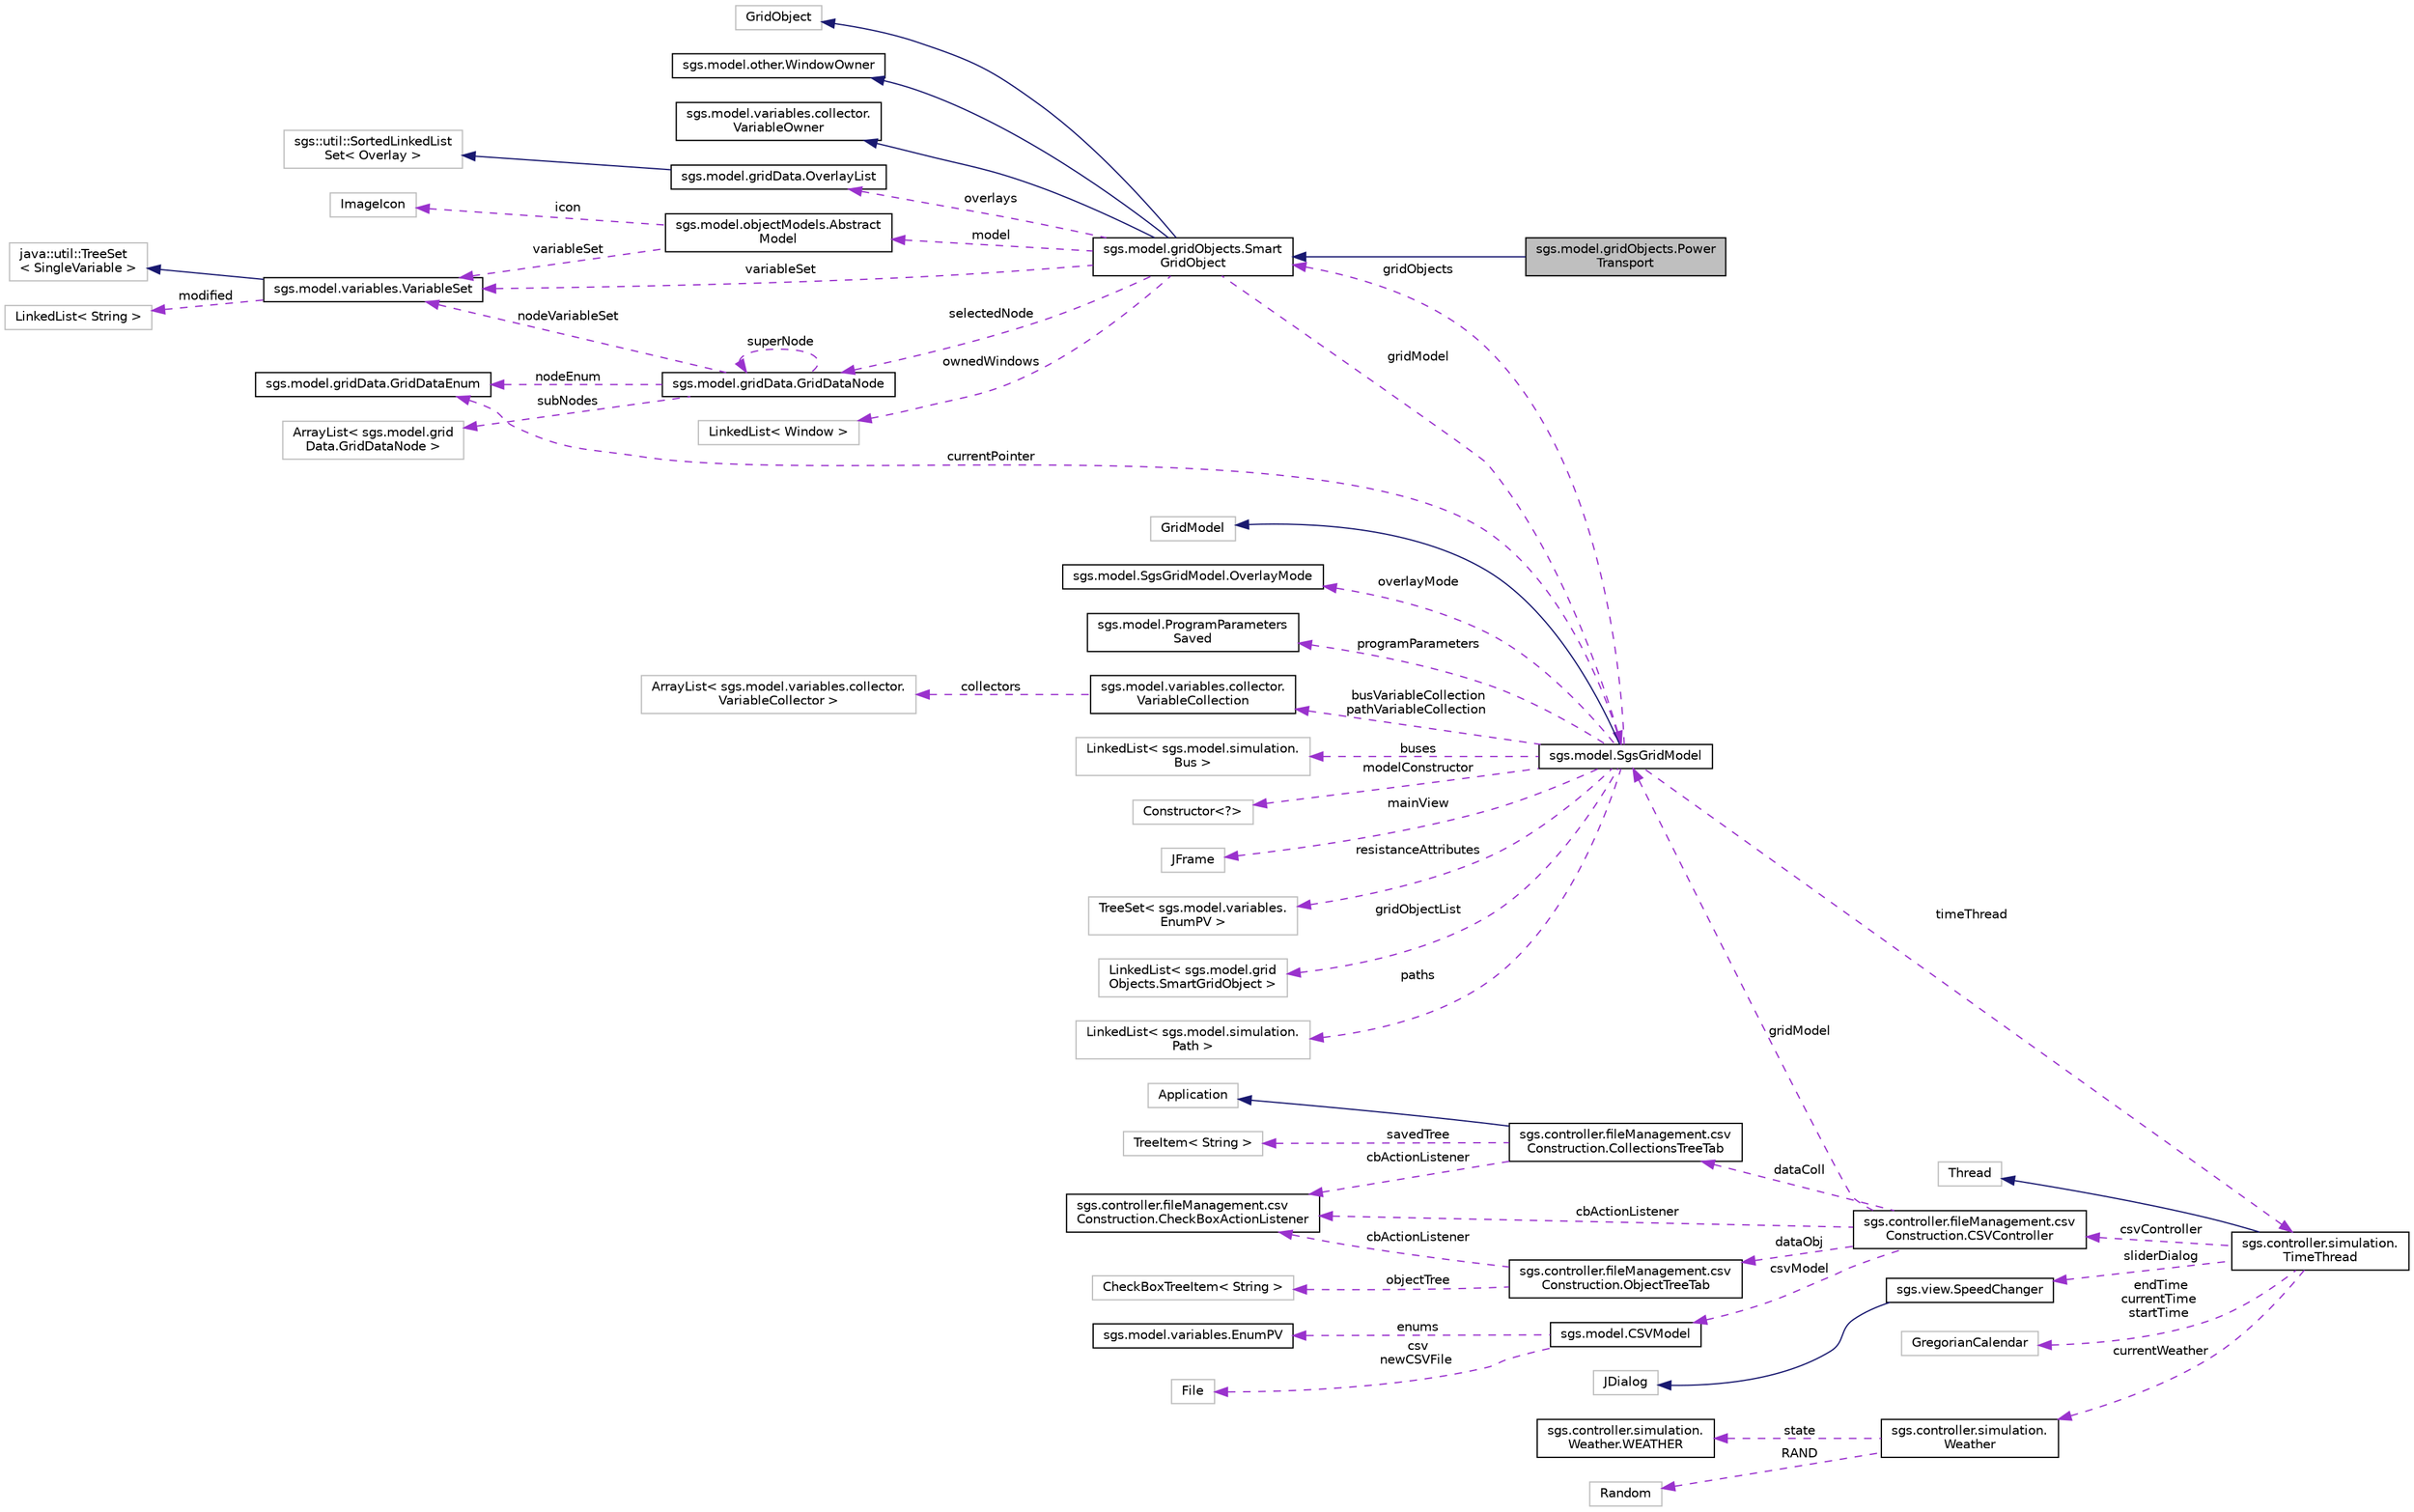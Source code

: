 digraph "sgs.model.gridObjects.PowerTransport"
{
  edge [fontname="Helvetica",fontsize="10",labelfontname="Helvetica",labelfontsize="10"];
  node [fontname="Helvetica",fontsize="10",shape=record];
  rankdir="LR";
  Node1 [label="sgs.model.gridObjects.Power\lTransport",height=0.2,width=0.4,color="black", fillcolor="grey75", style="filled" fontcolor="black"];
  Node2 -> Node1 [dir="back",color="midnightblue",fontsize="10",style="solid"];
  Node2 [label="sgs.model.gridObjects.Smart\lGridObject",height=0.2,width=0.4,color="black", fillcolor="white", style="filled",URL="$classsgs_1_1model_1_1grid_objects_1_1_smart_grid_object.html"];
  Node3 -> Node2 [dir="back",color="midnightblue",fontsize="10",style="solid"];
  Node3 [label="GridObject",height=0.2,width=0.4,color="grey75", fillcolor="white", style="filled"];
  Node4 -> Node2 [dir="back",color="midnightblue",fontsize="10",style="solid"];
  Node4 [label="sgs.model.other.WindowOwner",height=0.2,width=0.4,color="black", fillcolor="white", style="filled",URL="$interfacesgs_1_1model_1_1other_1_1_window_owner.html"];
  Node5 -> Node2 [dir="back",color="midnightblue",fontsize="10",style="solid"];
  Node5 [label="sgs.model.variables.collector.\lVariableOwner",height=0.2,width=0.4,color="black", fillcolor="white", style="filled",URL="$interfacesgs_1_1model_1_1variables_1_1collector_1_1_variable_owner.html"];
  Node6 -> Node2 [dir="back",color="darkorchid3",fontsize="10",style="dashed",label=" overlays" ];
  Node6 [label="sgs.model.gridData.OverlayList",height=0.2,width=0.4,color="black", fillcolor="white", style="filled",URL="$classsgs_1_1model_1_1grid_data_1_1_overlay_list.html"];
  Node7 -> Node6 [dir="back",color="midnightblue",fontsize="10",style="solid"];
  Node7 [label="sgs::util::SortedLinkedList\lSet\< Overlay \>",height=0.2,width=0.4,color="grey75", fillcolor="white", style="filled"];
  Node8 -> Node2 [dir="back",color="darkorchid3",fontsize="10",style="dashed",label=" model" ];
  Node8 [label="sgs.model.objectModels.Abstract\lModel",height=0.2,width=0.4,color="black", fillcolor="white", style="filled",URL="$classsgs_1_1model_1_1object_models_1_1_abstract_model.html"];
  Node9 -> Node8 [dir="back",color="darkorchid3",fontsize="10",style="dashed",label=" icon" ];
  Node9 [label="ImageIcon",height=0.2,width=0.4,color="grey75", fillcolor="white", style="filled"];
  Node10 -> Node8 [dir="back",color="darkorchid3",fontsize="10",style="dashed",label=" variableSet" ];
  Node10 [label="sgs.model.variables.VariableSet",height=0.2,width=0.4,color="black", fillcolor="white", style="filled",URL="$classsgs_1_1model_1_1variables_1_1_variable_set.html"];
  Node11 -> Node10 [dir="back",color="midnightblue",fontsize="10",style="solid"];
  Node11 [label="java::util::TreeSet\l\< SingleVariable \>",height=0.2,width=0.4,color="grey75", fillcolor="white", style="filled"];
  Node12 -> Node10 [dir="back",color="darkorchid3",fontsize="10",style="dashed",label=" modified" ];
  Node12 [label="LinkedList\< String \>",height=0.2,width=0.4,color="grey75", fillcolor="white", style="filled"];
  Node13 -> Node2 [dir="back",color="darkorchid3",fontsize="10",style="dashed",label=" selectedNode" ];
  Node13 [label="sgs.model.gridData.GridDataNode",height=0.2,width=0.4,color="black", fillcolor="white", style="filled",URL="$classsgs_1_1model_1_1grid_data_1_1_grid_data_node.html"];
  Node14 -> Node13 [dir="back",color="darkorchid3",fontsize="10",style="dashed",label=" nodeEnum" ];
  Node14 [label="sgs.model.gridData.GridDataEnum",height=0.2,width=0.4,color="black", fillcolor="white", style="filled",URL="$enumsgs_1_1model_1_1grid_data_1_1_grid_data_enum.html"];
  Node13 -> Node13 [dir="back",color="darkorchid3",fontsize="10",style="dashed",label=" superNode" ];
  Node15 -> Node13 [dir="back",color="darkorchid3",fontsize="10",style="dashed",label=" subNodes" ];
  Node15 [label="ArrayList\< sgs.model.grid\lData.GridDataNode \>",height=0.2,width=0.4,color="grey75", fillcolor="white", style="filled"];
  Node10 -> Node13 [dir="back",color="darkorchid3",fontsize="10",style="dashed",label=" nodeVariableSet" ];
  Node16 -> Node2 [dir="back",color="darkorchid3",fontsize="10",style="dashed",label=" gridModel" ];
  Node16 [label="sgs.model.SgsGridModel",height=0.2,width=0.4,color="black", fillcolor="white", style="filled",URL="$classsgs_1_1model_1_1_sgs_grid_model.html"];
  Node17 -> Node16 [dir="back",color="midnightblue",fontsize="10",style="solid"];
  Node17 [label="GridModel",height=0.2,width=0.4,color="grey75", fillcolor="white", style="filled"];
  Node18 -> Node16 [dir="back",color="darkorchid3",fontsize="10",style="dashed",label=" overlayMode" ];
  Node18 [label="sgs.model.SgsGridModel.OverlayMode",height=0.2,width=0.4,color="black", fillcolor="white", style="filled",URL="$enumsgs_1_1model_1_1_sgs_grid_model_1_1_overlay_mode.html"];
  Node19 -> Node16 [dir="back",color="darkorchid3",fontsize="10",style="dashed",label=" programParameters" ];
  Node19 [label="sgs.model.ProgramParameters\lSaved",height=0.2,width=0.4,color="black", fillcolor="white", style="filled",URL="$classsgs_1_1model_1_1_program_parameters_saved.html"];
  Node14 -> Node16 [dir="back",color="darkorchid3",fontsize="10",style="dashed",label=" currentPointer" ];
  Node2 -> Node16 [dir="back",color="darkorchid3",fontsize="10",style="dashed",label=" gridObjects" ];
  Node20 -> Node16 [dir="back",color="darkorchid3",fontsize="10",style="dashed",label=" busVariableCollection\npathVariableCollection" ];
  Node20 [label="sgs.model.variables.collector.\lVariableCollection",height=0.2,width=0.4,color="black", fillcolor="white", style="filled",URL="$classsgs_1_1model_1_1variables_1_1collector_1_1_variable_collection.html"];
  Node21 -> Node20 [dir="back",color="darkorchid3",fontsize="10",style="dashed",label=" collectors" ];
  Node21 [label="ArrayList\< sgs.model.variables.collector.\lVariableCollector \>",height=0.2,width=0.4,color="grey75", fillcolor="white", style="filled"];
  Node22 -> Node16 [dir="back",color="darkorchid3",fontsize="10",style="dashed",label=" buses" ];
  Node22 [label="LinkedList\< sgs.model.simulation.\lBus \>",height=0.2,width=0.4,color="grey75", fillcolor="white", style="filled"];
  Node23 -> Node16 [dir="back",color="darkorchid3",fontsize="10",style="dashed",label=" modelConstructor" ];
  Node23 [label="Constructor\<?\>",height=0.2,width=0.4,color="grey75", fillcolor="white", style="filled"];
  Node24 -> Node16 [dir="back",color="darkorchid3",fontsize="10",style="dashed",label=" mainView" ];
  Node24 [label="JFrame",height=0.2,width=0.4,color="grey75", fillcolor="white", style="filled"];
  Node25 -> Node16 [dir="back",color="darkorchid3",fontsize="10",style="dashed",label=" resistanceAttributes" ];
  Node25 [label="TreeSet\< sgs.model.variables.\lEnumPV \>",height=0.2,width=0.4,color="grey75", fillcolor="white", style="filled"];
  Node26 -> Node16 [dir="back",color="darkorchid3",fontsize="10",style="dashed",label=" timeThread" ];
  Node26 [label="sgs.controller.simulation.\lTimeThread",height=0.2,width=0.4,color="black", fillcolor="white", style="filled",URL="$classsgs_1_1controller_1_1simulation_1_1_time_thread.html"];
  Node27 -> Node26 [dir="back",color="midnightblue",fontsize="10",style="solid"];
  Node27 [label="Thread",height=0.2,width=0.4,color="grey75", fillcolor="white", style="filled"];
  Node28 -> Node26 [dir="back",color="darkorchid3",fontsize="10",style="dashed",label=" csvController" ];
  Node28 [label="sgs.controller.fileManagement.csv\lConstruction.CSVController",height=0.2,width=0.4,color="black", fillcolor="white", style="filled",URL="$classsgs_1_1controller_1_1file_management_1_1csv_construction_1_1_c_s_v_controller.html"];
  Node29 -> Node28 [dir="back",color="darkorchid3",fontsize="10",style="dashed",label=" dataColl" ];
  Node29 [label="sgs.controller.fileManagement.csv\lConstruction.CollectionsTreeTab",height=0.2,width=0.4,color="black", fillcolor="white", style="filled",URL="$classsgs_1_1controller_1_1file_management_1_1csv_construction_1_1_collections_tree_tab.html"];
  Node30 -> Node29 [dir="back",color="midnightblue",fontsize="10",style="solid"];
  Node30 [label="Application",height=0.2,width=0.4,color="grey75", fillcolor="white", style="filled"];
  Node31 -> Node29 [dir="back",color="darkorchid3",fontsize="10",style="dashed",label=" savedTree" ];
  Node31 [label="TreeItem\< String \>",height=0.2,width=0.4,color="grey75", fillcolor="white", style="filled"];
  Node32 -> Node29 [dir="back",color="darkorchid3",fontsize="10",style="dashed",label=" cbActionListener" ];
  Node32 [label="sgs.controller.fileManagement.csv\lConstruction.CheckBoxActionListener",height=0.2,width=0.4,color="black", fillcolor="white", style="filled",URL="$classsgs_1_1controller_1_1file_management_1_1csv_construction_1_1_check_box_action_listener.html"];
  Node16 -> Node28 [dir="back",color="darkorchid3",fontsize="10",style="dashed",label=" gridModel" ];
  Node33 -> Node28 [dir="back",color="darkorchid3",fontsize="10",style="dashed",label=" dataObj" ];
  Node33 [label="sgs.controller.fileManagement.csv\lConstruction.ObjectTreeTab",height=0.2,width=0.4,color="black", fillcolor="white", style="filled",URL="$classsgs_1_1controller_1_1file_management_1_1csv_construction_1_1_object_tree_tab.html"];
  Node34 -> Node33 [dir="back",color="darkorchid3",fontsize="10",style="dashed",label=" objectTree" ];
  Node34 [label="CheckBoxTreeItem\< String \>",height=0.2,width=0.4,color="grey75", fillcolor="white", style="filled"];
  Node32 -> Node33 [dir="back",color="darkorchid3",fontsize="10",style="dashed",label=" cbActionListener" ];
  Node35 -> Node28 [dir="back",color="darkorchid3",fontsize="10",style="dashed",label=" csvModel" ];
  Node35 [label="sgs.model.CSVModel",height=0.2,width=0.4,color="black", fillcolor="white", style="filled",URL="$classsgs_1_1model_1_1_c_s_v_model.html"];
  Node36 -> Node35 [dir="back",color="darkorchid3",fontsize="10",style="dashed",label=" enums" ];
  Node36 [label="sgs.model.variables.EnumPV",height=0.2,width=0.4,color="black", fillcolor="white", style="filled",URL="$enumsgs_1_1model_1_1variables_1_1_enum_p_v.html"];
  Node37 -> Node35 [dir="back",color="darkorchid3",fontsize="10",style="dashed",label=" csv\nnewCSVFile" ];
  Node37 [label="File",height=0.2,width=0.4,color="grey75", fillcolor="white", style="filled"];
  Node32 -> Node28 [dir="back",color="darkorchid3",fontsize="10",style="dashed",label=" cbActionListener" ];
  Node38 -> Node26 [dir="back",color="darkorchid3",fontsize="10",style="dashed",label=" sliderDialog" ];
  Node38 [label="sgs.view.SpeedChanger",height=0.2,width=0.4,color="black", fillcolor="white", style="filled",URL="$classsgs_1_1view_1_1_speed_changer.html"];
  Node39 -> Node38 [dir="back",color="midnightblue",fontsize="10",style="solid"];
  Node39 [label="JDialog",height=0.2,width=0.4,color="grey75", fillcolor="white", style="filled"];
  Node40 -> Node26 [dir="back",color="darkorchid3",fontsize="10",style="dashed",label=" endTime\ncurrentTime\nstartTime" ];
  Node40 [label="GregorianCalendar",height=0.2,width=0.4,color="grey75", fillcolor="white", style="filled"];
  Node41 -> Node26 [dir="back",color="darkorchid3",fontsize="10",style="dashed",label=" currentWeather" ];
  Node41 [label="sgs.controller.simulation.\lWeather",height=0.2,width=0.4,color="black", fillcolor="white", style="filled",URL="$classsgs_1_1controller_1_1simulation_1_1_weather.html"];
  Node42 -> Node41 [dir="back",color="darkorchid3",fontsize="10",style="dashed",label=" state" ];
  Node42 [label="sgs.controller.simulation.\lWeather.WEATHER",height=0.2,width=0.4,color="black", fillcolor="white", style="filled",URL="$enumsgs_1_1controller_1_1simulation_1_1_weather_1_1_w_e_a_t_h_e_r.html"];
  Node43 -> Node41 [dir="back",color="darkorchid3",fontsize="10",style="dashed",label=" RAND" ];
  Node43 [label="Random",height=0.2,width=0.4,color="grey75", fillcolor="white", style="filled"];
  Node44 -> Node16 [dir="back",color="darkorchid3",fontsize="10",style="dashed",label=" gridObjectList" ];
  Node44 [label="LinkedList\< sgs.model.grid\lObjects.SmartGridObject \>",height=0.2,width=0.4,color="grey75", fillcolor="white", style="filled"];
  Node45 -> Node16 [dir="back",color="darkorchid3",fontsize="10",style="dashed",label=" paths" ];
  Node45 [label="LinkedList\< sgs.model.simulation.\lPath \>",height=0.2,width=0.4,color="grey75", fillcolor="white", style="filled"];
  Node46 -> Node2 [dir="back",color="darkorchid3",fontsize="10",style="dashed",label=" ownedWindows" ];
  Node46 [label="LinkedList\< Window \>",height=0.2,width=0.4,color="grey75", fillcolor="white", style="filled"];
  Node10 -> Node2 [dir="back",color="darkorchid3",fontsize="10",style="dashed",label=" variableSet" ];
}
